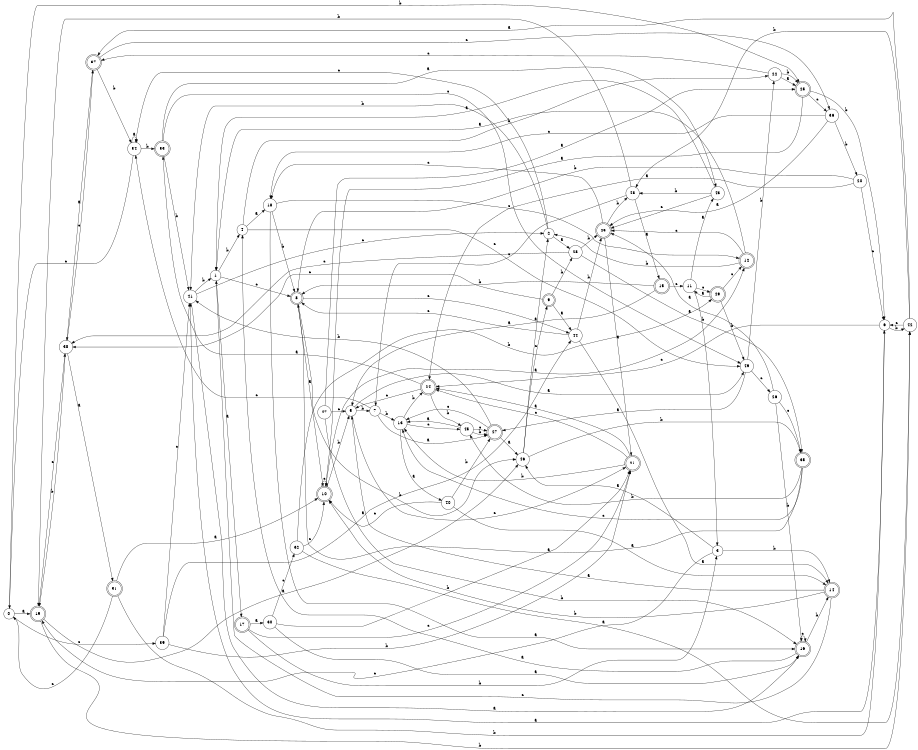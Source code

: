 digraph n40_8 {
__start0 [label="" shape="none"];

rankdir=LR;
size="8,5";

s0 [style="filled", color="black", fillcolor="white" shape="circle", label="0"];
s1 [style="filled", color="black", fillcolor="white" shape="circle", label="1"];
s2 [style="filled", color="black", fillcolor="white" shape="circle", label="2"];
s3 [style="filled", color="black", fillcolor="white" shape="circle", label="3"];
s4 [style="filled", color="black", fillcolor="white" shape="circle", label="4"];
s5 [style="filled", color="black", fillcolor="white" shape="circle", label="5"];
s6 [style="filled", color="black", fillcolor="white" shape="circle", label="6"];
s7 [style="filled", color="black", fillcolor="white" shape="circle", label="7"];
s8 [style="rounded,filled", color="black", fillcolor="white" shape="doublecircle", label="8"];
s9 [style="rounded,filled", color="black", fillcolor="white" shape="doublecircle", label="9"];
s10 [style="rounded,filled", color="black", fillcolor="white" shape="doublecircle", label="10"];
s11 [style="filled", color="black", fillcolor="white" shape="circle", label="11"];
s12 [style="rounded,filled", color="black", fillcolor="white" shape="doublecircle", label="12"];
s13 [style="filled", color="black", fillcolor="white" shape="circle", label="13"];
s14 [style="rounded,filled", color="black", fillcolor="white" shape="doublecircle", label="14"];
s15 [style="rounded,filled", color="black", fillcolor="white" shape="doublecircle", label="15"];
s16 [style="rounded,filled", color="black", fillcolor="white" shape="doublecircle", label="16"];
s17 [style="rounded,filled", color="black", fillcolor="white" shape="doublecircle", label="17"];
s18 [style="filled", color="black", fillcolor="white" shape="circle", label="18"];
s19 [style="rounded,filled", color="black", fillcolor="white" shape="doublecircle", label="19"];
s20 [style="filled", color="black", fillcolor="white" shape="circle", label="20"];
s21 [style="rounded,filled", color="black", fillcolor="white" shape="doublecircle", label="21"];
s22 [style="filled", color="black", fillcolor="white" shape="circle", label="22"];
s23 [style="rounded,filled", color="black", fillcolor="white" shape="doublecircle", label="23"];
s24 [style="rounded,filled", color="black", fillcolor="white" shape="doublecircle", label="24"];
s25 [style="rounded,filled", color="black", fillcolor="white" shape="doublecircle", label="25"];
s26 [style="filled", color="black", fillcolor="white" shape="circle", label="26"];
s27 [style="rounded,filled", color="black", fillcolor="white" shape="doublecircle", label="27"];
s28 [style="filled", color="black", fillcolor="white" shape="circle", label="28"];
s29 [style="rounded,filled", color="black", fillcolor="white" shape="doublecircle", label="29"];
s30 [style="filled", color="black", fillcolor="white" shape="circle", label="30"];
s31 [style="rounded,filled", color="black", fillcolor="white" shape="doublecircle", label="31"];
s32 [style="filled", color="black", fillcolor="white" shape="circle", label="32"];
s33 [style="rounded,filled", color="black", fillcolor="white" shape="doublecircle", label="33"];
s34 [style="filled", color="black", fillcolor="white" shape="circle", label="34"];
s35 [style="rounded,filled", color="black", fillcolor="white" shape="doublecircle", label="35"];
s36 [style="filled", color="black", fillcolor="white" shape="circle", label="36"];
s37 [style="rounded,filled", color="black", fillcolor="white" shape="doublecircle", label="37"];
s38 [style="filled", color="black", fillcolor="white" shape="circle", label="38"];
s39 [style="filled", color="black", fillcolor="white" shape="circle", label="39"];
s40 [style="filled", color="black", fillcolor="white" shape="circle", label="40"];
s41 [style="filled", color="black", fillcolor="white" shape="circle", label="41"];
s42 [style="filled", color="black", fillcolor="white" shape="circle", label="42"];
s43 [style="filled", color="black", fillcolor="white" shape="circle", label="43"];
s44 [style="filled", color="black", fillcolor="white" shape="circle", label="44"];
s45 [style="filled", color="black", fillcolor="white" shape="circle", label="45"];
s46 [style="filled", color="black", fillcolor="white" shape="circle", label="46"];
s47 [style="filled", color="black", fillcolor="white" shape="circle", label="47"];
s48 [style="filled", color="black", fillcolor="white" shape="circle", label="48"];
s49 [style="filled", color="black", fillcolor="white" shape="circle", label="49"];
s0 -> s19 [label="a"];
s0 -> s25 [label="b"];
s0 -> s39 [label="c"];
s1 -> s17 [label="a"];
s1 -> s4 [label="b"];
s1 -> s8 [label="c"];
s2 -> s28 [label="a"];
s2 -> s41 [label="b"];
s2 -> s34 [label="c"];
s3 -> s46 [label="a"];
s3 -> s14 [label="b"];
s3 -> s19 [label="c"];
s4 -> s18 [label="a"];
s4 -> s22 [label="b"];
s4 -> s49 [label="c"];
s5 -> s49 [label="a"];
s5 -> s7 [label="b"];
s5 -> s21 [label="c"];
s6 -> s41 [label="a"];
s6 -> s42 [label="b"];
s6 -> s24 [label="c"];
s7 -> s27 [label="a"];
s7 -> s13 [label="b"];
s7 -> s34 [label="c"];
s8 -> s10 [label="a"];
s8 -> s46 [label="b"];
s8 -> s44 [label="c"];
s9 -> s44 [label="a"];
s9 -> s28 [label="b"];
s9 -> s38 [label="c"];
s10 -> s12 [label="a"];
s10 -> s5 [label="b"];
s10 -> s10 [label="c"];
s11 -> s43 [label="a"];
s11 -> s3 [label="b"];
s11 -> s29 [label="c"];
s12 -> s1 [label="a"];
s12 -> s2 [label="b"];
s12 -> s23 [label="c"];
s13 -> s40 [label="a"];
s13 -> s24 [label="b"];
s13 -> s45 [label="c"];
s14 -> s5 [label="a"];
s14 -> s10 [label="b"];
s14 -> s1 [label="c"];
s15 -> s5 [label="a"];
s15 -> s8 [label="b"];
s15 -> s11 [label="c"];
s16 -> s4 [label="a"];
s16 -> s14 [label="b"];
s16 -> s16 [label="c"];
s17 -> s30 [label="a"];
s17 -> s3 [label="b"];
s17 -> s21 [label="c"];
s18 -> s16 [label="a"];
s18 -> s8 [label="b"];
s18 -> s12 [label="c"];
s19 -> s46 [label="a"];
s19 -> s42 [label="b"];
s19 -> s38 [label="c"];
s20 -> s24 [label="a"];
s20 -> s8 [label="b"];
s20 -> s6 [label="c"];
s21 -> s24 [label="a"];
s21 -> s13 [label="b"];
s21 -> s24 [label="c"];
s22 -> s25 [label="a"];
s22 -> s25 [label="b"];
s22 -> s37 [label="c"];
s23 -> s21 [label="a"];
s23 -> s48 [label="b"];
s23 -> s18 [label="c"];
s24 -> s33 [label="a"];
s24 -> s45 [label="b"];
s24 -> s5 [label="c"];
s25 -> s10 [label="a"];
s25 -> s6 [label="b"];
s25 -> s36 [label="c"];
s26 -> s23 [label="a"];
s26 -> s16 [label="b"];
s26 -> s35 [label="c"];
s27 -> s46 [label="a"];
s27 -> s41 [label="b"];
s27 -> s13 [label="c"];
s28 -> s35 [label="a"];
s28 -> s23 [label="b"];
s28 -> s38 [label="c"];
s29 -> s11 [label="a"];
s29 -> s49 [label="b"];
s29 -> s12 [label="c"];
s30 -> s16 [label="a"];
s30 -> s21 [label="b"];
s30 -> s32 [label="c"];
s31 -> s10 [label="a"];
s31 -> s6 [label="b"];
s31 -> s0 [label="c"];
s32 -> s42 [label="a"];
s32 -> s29 [label="b"];
s32 -> s10 [label="c"];
s33 -> s43 [label="a"];
s33 -> s41 [label="b"];
s33 -> s49 [label="c"];
s34 -> s34 [label="a"];
s34 -> s33 [label="b"];
s34 -> s0 [label="c"];
s35 -> s8 [label="a"];
s35 -> s45 [label="b"];
s35 -> s13 [label="c"];
s36 -> s23 [label="a"];
s36 -> s20 [label="b"];
s36 -> s18 [label="c"];
s37 -> s38 [label="a"];
s37 -> s34 [label="b"];
s37 -> s36 [label="c"];
s38 -> s31 [label="a"];
s38 -> s19 [label="b"];
s38 -> s37 [label="c"];
s39 -> s44 [label="a"];
s39 -> s21 [label="b"];
s39 -> s41 [label="c"];
s40 -> s14 [label="a"];
s40 -> s27 [label="b"];
s40 -> s10 [label="c"];
s41 -> s16 [label="a"];
s41 -> s1 [label="b"];
s41 -> s2 [label="c"];
s42 -> s37 [label="a"];
s42 -> s48 [label="b"];
s42 -> s6 [label="c"];
s43 -> s1 [label="a"];
s43 -> s48 [label="b"];
s43 -> s23 [label="c"];
s44 -> s14 [label="a"];
s44 -> s23 [label="b"];
s44 -> s8 [label="c"];
s45 -> s13 [label="a"];
s45 -> s27 [label="b"];
s45 -> s27 [label="c"];
s46 -> s2 [label="a"];
s46 -> s35 [label="b"];
s46 -> s9 [label="c"];
s47 -> s25 [label="a"];
s47 -> s16 [label="b"];
s47 -> s5 [label="c"];
s48 -> s15 [label="a"];
s48 -> s19 [label="b"];
s48 -> s7 [label="c"];
s49 -> s27 [label="a"];
s49 -> s22 [label="b"];
s49 -> s26 [label="c"];

}